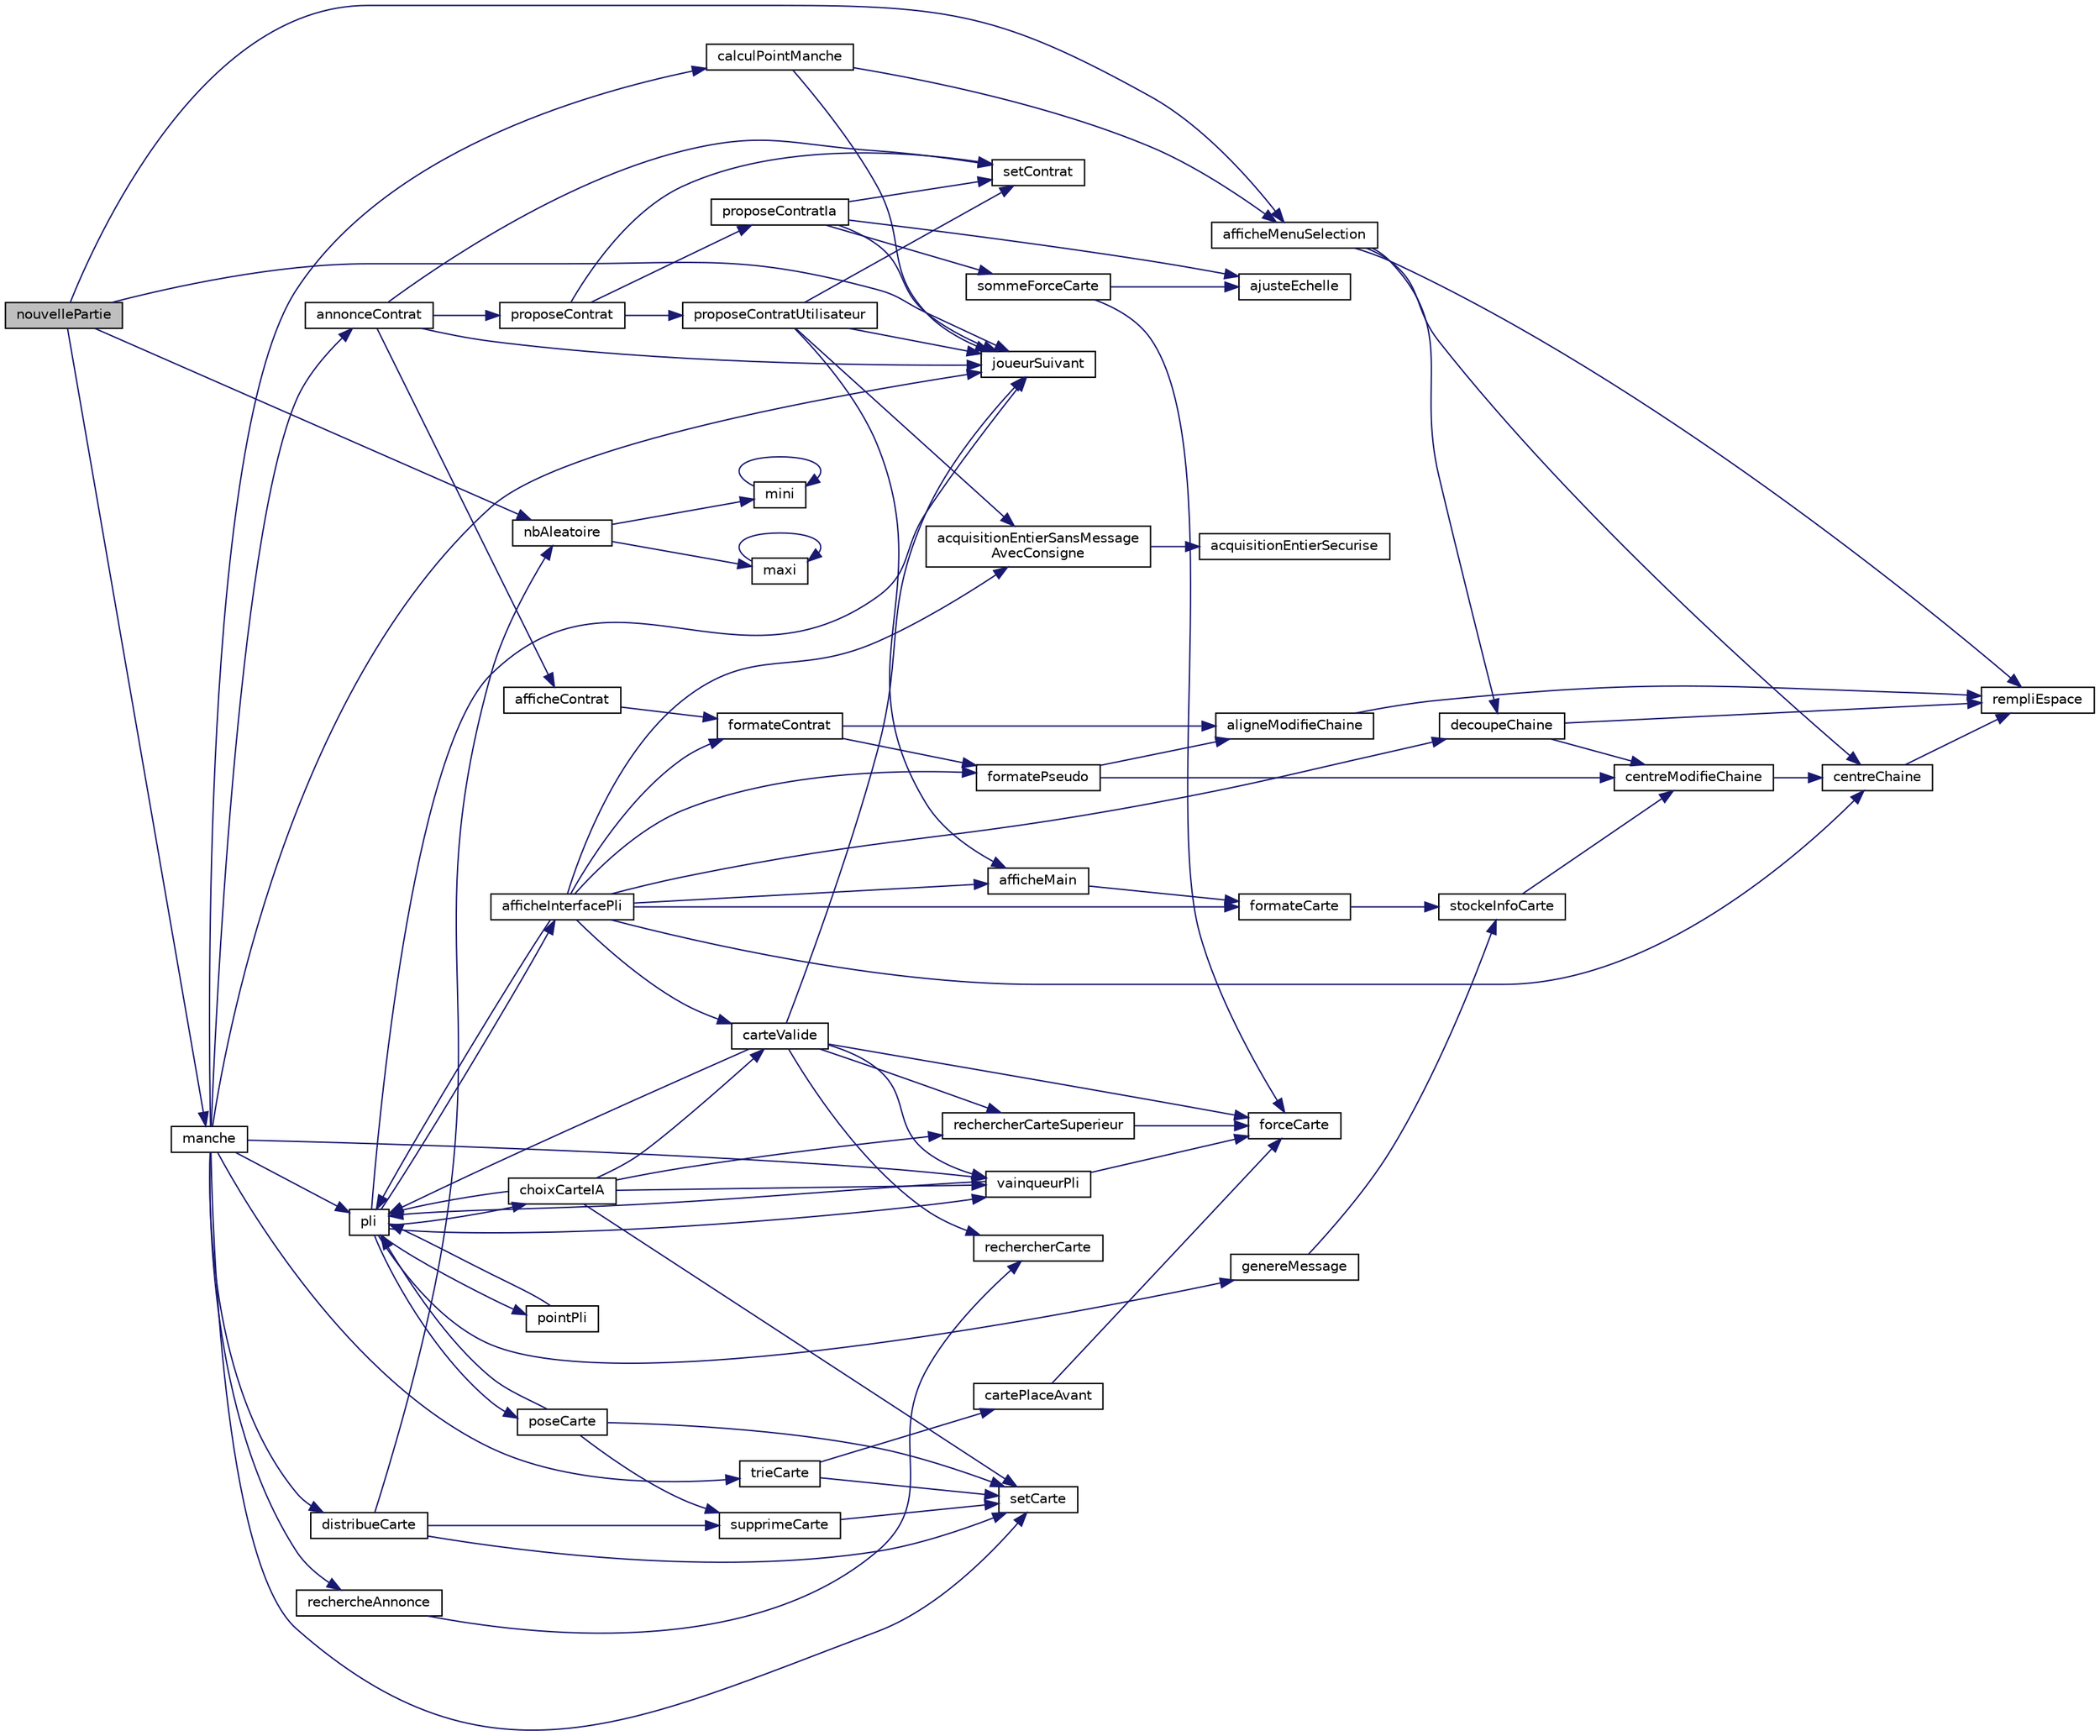 digraph "nouvellePartie"
{
 // LATEX_PDF_SIZE
  edge [fontname="Helvetica",fontsize="10",labelfontname="Helvetica",labelfontsize="10"];
  node [fontname="Helvetica",fontsize="10",shape=record];
  rankdir="LR";
  Node1 [label="nouvellePartie",height=0.2,width=0.4,color="black", fillcolor="grey75", style="filled", fontcolor="black",tooltip="lancement d'une nouvelle partie"];
  Node1 -> Node2 [color="midnightblue",fontsize="10",style="solid"];
  Node2 [label="afficheMenuSelection",height=0.2,width=0.4,color="black", fillcolor="white", style="filled",URL="$affichage_8c.html#a978cd3d8ff9f4afa72856d33ad0dea81",tooltip="affiche dans un cadre plusieurs chaines de carractères avec un certain nombre de lignes sautée entre ..."];
  Node2 -> Node3 [color="midnightblue",fontsize="10",style="solid"];
  Node3 [label="centreChaine",height=0.2,width=0.4,color="black", fillcolor="white", style="filled",URL="$formatage_chaine_8c.html#ae9b1a537c2b31ecd1400d3644bb180af",tooltip="transphorme une chaine de caractère de longeur inconue en une chaine de caratère fixé de tel sorte qu..."];
  Node3 -> Node4 [color="midnightblue",fontsize="10",style="solid"];
  Node4 [label="rempliEspace",height=0.2,width=0.4,color="black", fillcolor="white", style="filled",URL="$formatage_chaine_8c.html#acbb12af7b4e8b15a8d366abae8fe5ca3",tooltip="rempli une chaine de caractère de nbEspace caractère espace ' '"];
  Node2 -> Node5 [color="midnightblue",fontsize="10",style="solid"];
  Node5 [label="decoupeChaine",height=0.2,width=0.4,color="black", fillcolor="white", style="filled",URL="$formatage_chaine_8c.html#ad598bad9520e1d05637504cf2890a947",tooltip="fontion qui permet de découper une chaine de caracère en plusieur chaine de taille fixée en coupant s..."];
  Node5 -> Node6 [color="midnightblue",fontsize="10",style="solid"];
  Node6 [label="centreModifieChaine",height=0.2,width=0.4,color="black", fillcolor="white", style="filled",URL="$formatage_chaine_8c.html#a3a016c722803925f63f13d6218d6d1de",tooltip="transforme une chaine de cararactère en sa vertion centrée"];
  Node6 -> Node3 [color="midnightblue",fontsize="10",style="solid"];
  Node5 -> Node4 [color="midnightblue",fontsize="10",style="solid"];
  Node2 -> Node4 [color="midnightblue",fontsize="10",style="solid"];
  Node1 -> Node7 [color="midnightblue",fontsize="10",style="solid"];
  Node7 [label="joueurSuivant",height=0.2,width=0.4,color="black", fillcolor="white", style="filled",URL="$autre_8c.html#a9028074829d59ddc4481ae51036fc9ef",tooltip="passe au joueur suivant"];
  Node1 -> Node8 [color="midnightblue",fontsize="10",style="solid"];
  Node8 [label="manche",height=0.2,width=0.4,color="black", fillcolor="white", style="filled",URL="$general_8c.html#a82e65877686a049b4bee9160af15c97f",tooltip="lancement d'une manche"];
  Node8 -> Node9 [color="midnightblue",fontsize="10",style="solid"];
  Node9 [label="annonceContrat",height=0.2,width=0.4,color="black", fillcolor="white", style="filled",URL="$general_8c.html#a6eeea9d2fea8b2c504b0051af39f7c80",tooltip="gÃ¨re l'annonce et la surenchÃ¨re des contats par les joueurs"];
  Node9 -> Node10 [color="midnightblue",fontsize="10",style="solid"];
  Node10 [label="afficheContrat",height=0.2,width=0.4,color="black", fillcolor="white", style="filled",URL="$affichage_8c.html#abd791297578af449761083408a1b4462",tooltip="affiche un contrat"];
  Node10 -> Node11 [color="midnightblue",fontsize="10",style="solid"];
  Node11 [label="formateContrat",height=0.2,width=0.4,color="black", fillcolor="white", style="filled",URL="$formatage_chaine_8c.html#a76b00dd8006b0682ba30099e193d4dd0",tooltip="stocke dans des chaine de caractère les info du contrat"];
  Node11 -> Node12 [color="midnightblue",fontsize="10",style="solid"];
  Node12 [label="aligneModifieChaine",height=0.2,width=0.4,color="black", fillcolor="white", style="filled",URL="$formatage_chaine_8c.html#a416dc0656ec712c3624275a4aefb85c6",tooltip="transforme une chaine de cararactère en sa vertion aligné a gauche"];
  Node12 -> Node4 [color="midnightblue",fontsize="10",style="solid"];
  Node11 -> Node13 [color="midnightblue",fontsize="10",style="solid"];
  Node13 [label="formatePseudo",height=0.2,width=0.4,color="black", fillcolor="white", style="filled",URL="$formatage_chaine_8c.html#ae05838b849d6b785d714efebfcd71cf3",tooltip="stocke dans une chaine de caractère le pseudo d'un des joueur"];
  Node13 -> Node12 [color="midnightblue",fontsize="10",style="solid"];
  Node13 -> Node6 [color="midnightblue",fontsize="10",style="solid"];
  Node9 -> Node7 [color="midnightblue",fontsize="10",style="solid"];
  Node9 -> Node14 [color="midnightblue",fontsize="10",style="solid"];
  Node14 [label="proposeContrat",height=0.2,width=0.4,color="black", fillcolor="white", style="filled",URL="$general_8c.html#abde08a751131f9afc15de6fc616348f6",tooltip="proposition d'un contrat par un joueur"];
  Node14 -> Node15 [color="midnightblue",fontsize="10",style="solid"];
  Node15 [label="proposeContratIa",height=0.2,width=0.4,color="black", fillcolor="white", style="filled",URL="$ia_8c.html#ac4ece833f773f242d312062bf3869086",tooltip="proposition par l'ia d'un contrat"];
  Node15 -> Node16 [color="midnightblue",fontsize="10",style="solid"];
  Node16 [label="ajusteEchelle",height=0.2,width=0.4,color="black", fillcolor="white", style="filled",URL="$autre_8c.html#a9072ffa3adcb064e9794208ea50de40b",tooltip="met a l'echelle la valeur d'une variable comprise entre deux bornes pour que la variable de retour so..."];
  Node15 -> Node7 [color="midnightblue",fontsize="10",style="solid"];
  Node15 -> Node17 [color="midnightblue",fontsize="10",style="solid"];
  Node17 [label="setContrat",height=0.2,width=0.4,color="black", fillcolor="white", style="filled",URL="$autre_8c.html#a1613864902e98bd6d49e9d82bedcbe1c",tooltip="définit un contrat"];
  Node15 -> Node18 [color="midnightblue",fontsize="10",style="solid"];
  Node18 [label="sommeForceCarte",height=0.2,width=0.4,color="black", fillcolor="white", style="filled",URL="$gestion_carte_8c.html#a372fd921fb081b8ac3b24fa4eacf1357",tooltip="calucule la somme force des carte dans un tableau"];
  Node18 -> Node16 [color="midnightblue",fontsize="10",style="solid"];
  Node18 -> Node19 [color="midnightblue",fontsize="10",style="solid"];
  Node19 [label="forceCarte",height=0.2,width=0.4,color="black", fillcolor="white", style="filled",URL="$gestion_carte_8c.html#af903ef331292d446d28bdcd7a13ce6d8",tooltip="calcul la force d'une carte, en faisant la probabilitée qu'elle a de gagné contre toutes les autres c..."];
  Node14 -> Node20 [color="midnightblue",fontsize="10",style="solid"];
  Node20 [label="proposeContratUtilisateur",height=0.2,width=0.4,color="black", fillcolor="white", style="filled",URL="$affichage_8c.html#ae37357f1035df2f6d50afb1a1c5a9947",tooltip="gère le choix du contrat par l'utilisateur"];
  Node20 -> Node21 [color="midnightblue",fontsize="10",style="solid"];
  Node21 [label="acquisitionEntierSansMessage\lAvecConsigne",height=0.2,width=0.4,color="black", fillcolor="white", style="filled",URL="$acquisition_8c.html#ad54a41d9f5d23da0cfe75569c1c58fd3",tooltip="accisition d'un entier saisi par l'utilisateur sans message d'erreur entre 2 entiers avec une consign..."];
  Node21 -> Node22 [color="midnightblue",fontsize="10",style="solid"];
  Node22 [label="acquisitionEntierSecurise",height=0.2,width=0.4,color="black", fillcolor="white", style="filled",URL="$acquisition_8c.html#a29f102dc63957f1bd52030075bb9beef",tooltip="fonction qui fait l'acquisition securisée d'un nombre"];
  Node20 -> Node23 [color="midnightblue",fontsize="10",style="solid"];
  Node23 [label="afficheMain",height=0.2,width=0.4,color="black", fillcolor="white", style="filled",URL="$affichage_8c.html#ad4ca97b6626eb7557ec5c8e3ad795f95",tooltip="affiche les carte qu'un joueur a en main"];
  Node23 -> Node24 [color="midnightblue",fontsize="10",style="solid"];
  Node24 [label="formateCarte",height=0.2,width=0.4,color="black", fillcolor="white", style="filled",URL="$formatage_chaine_8c.html#ae97b1deba041f2e607c1acad99704bac",tooltip="formate les chaine de caracère qui affiche la valeur et la couleur des cartes"];
  Node24 -> Node25 [color="midnightblue",fontsize="10",style="solid"];
  Node25 [label="stockeInfoCarte",height=0.2,width=0.4,color="black", fillcolor="white", style="filled",URL="$formatage_chaine_8c.html#ad06c0eb331a3563fa5b53797ee448034",tooltip="met dans une chaine de caractère la valeur et la couleur d'une carte"];
  Node25 -> Node6 [color="midnightblue",fontsize="10",style="solid"];
  Node20 -> Node7 [color="midnightblue",fontsize="10",style="solid"];
  Node20 -> Node17 [color="midnightblue",fontsize="10",style="solid"];
  Node14 -> Node17 [color="midnightblue",fontsize="10",style="solid"];
  Node9 -> Node17 [color="midnightblue",fontsize="10",style="solid"];
  Node8 -> Node26 [color="midnightblue",fontsize="10",style="solid"];
  Node26 [label="calculPointManche",height=0.2,width=0.4,color="black", fillcolor="white", style="filled",URL="$general_8c.html#ae2494afb9457cbcf96753839016abbb6",tooltip="compte les point gagnÃ© par chaque joueur au cour de la manche e fonction du contrat et ajoute ces po..."];
  Node26 -> Node2 [color="midnightblue",fontsize="10",style="solid"];
  Node26 -> Node7 [color="midnightblue",fontsize="10",style="solid"];
  Node8 -> Node27 [color="midnightblue",fontsize="10",style="solid"];
  Node27 [label="distribueCarte",height=0.2,width=0.4,color="black", fillcolor="white", style="filled",URL="$gestion_carte_8c.html#ae1326a1796189845699f614535268322",tooltip="distribue les cartes entre les différent joueur"];
  Node27 -> Node28 [color="midnightblue",fontsize="10",style="solid"];
  Node28 [label="nbAleatoire",height=0.2,width=0.4,color="black", fillcolor="white", style="filled",URL="$autre_8c.html#a1fe3fe4b2fbc888f6af5db69f6cc72f6",tooltip="renvoit in nombre aléatoire entre deux bornes"];
  Node28 -> Node29 [color="midnightblue",fontsize="10",style="solid"];
  Node29 [label="maxi",height=0.2,width=0.4,color="black", fillcolor="white", style="filled",URL="$tableau_8c.html#abb9a32acf6c0aa09923d2ebaeae71c7e",tooltip="trouve la valeur maximum d'un tableau"];
  Node29 -> Node29 [color="midnightblue",fontsize="10",style="solid"];
  Node28 -> Node30 [color="midnightblue",fontsize="10",style="solid"];
  Node30 [label="mini",height=0.2,width=0.4,color="black", fillcolor="white", style="filled",URL="$tableau_8c.html#aabc5dc617777ef63ecbd9748a76d0946",tooltip="trouve la valeur minimum d'un tableau"];
  Node30 -> Node30 [color="midnightblue",fontsize="10",style="solid"];
  Node27 -> Node31 [color="midnightblue",fontsize="10",style="solid"];
  Node31 [label="setCarte",height=0.2,width=0.4,color="black", fillcolor="white", style="filled",URL="$gestion_carte_8c.html#aa6ee6fa9bf13839d948e7df5f4199e0e",tooltip="donne une valeur et une couleur a une carte"];
  Node27 -> Node32 [color="midnightblue",fontsize="10",style="solid"];
  Node32 [label="supprimeCarte",height=0.2,width=0.4,color="black", fillcolor="white", style="filled",URL="$gestion_carte_8c.html#a77b2ed8ac4298678feea52baa2e9cf0e",tooltip="supprime une carte d'un tableau et réduit la taille de ce tableu par le bas"];
  Node32 -> Node31 [color="midnightblue",fontsize="10",style="solid"];
  Node8 -> Node7 [color="midnightblue",fontsize="10",style="solid"];
  Node8 -> Node33 [color="midnightblue",fontsize="10",style="solid"];
  Node33 [label="pli",height=0.2,width=0.4,color="black", fillcolor="white", style="filled",URL="$general_8c.html#a09dedac7ae460c4fd07ebcc4af44568f",tooltip="fonction qui gÃ¨re un pli"];
  Node33 -> Node34 [color="midnightblue",fontsize="10",style="solid"];
  Node34 [label="afficheInterfacePli",height=0.2,width=0.4,color="black", fillcolor="white", style="filled",URL="$affichage_8c.html#a773118ff3accfbd267688f5e91f26ed7",tooltip="affiche l'interface de jeu durant un pli"];
  Node34 -> Node21 [color="midnightblue",fontsize="10",style="solid"];
  Node34 -> Node23 [color="midnightblue",fontsize="10",style="solid"];
  Node34 -> Node35 [color="midnightblue",fontsize="10",style="solid"];
  Node35 [label="carteValide",height=0.2,width=0.4,color="black", fillcolor="white", style="filled",URL="$gestion_carte_8c.html#a860c9426634ed327bf5ed8344ee582e3",tooltip="ddétermine si une carte peut etre posé par un joueur"];
  Node35 -> Node19 [color="midnightblue",fontsize="10",style="solid"];
  Node35 -> Node7 [color="midnightblue",fontsize="10",style="solid"];
  Node35 -> Node33 [color="midnightblue",fontsize="10",style="solid"];
  Node35 -> Node36 [color="midnightblue",fontsize="10",style="solid"];
  Node36 [label="rechercherCarte",height=0.2,width=0.4,color="black", fillcolor="white", style="filled",URL="$gestion_carte_8c.html#ac56fc1f7ac0fcff4617638f73704540e",tooltip="cherche dans un tableau de carte si il y a une certaine couleur ou une certaine valeur ou les deux"];
  Node35 -> Node37 [color="midnightblue",fontsize="10",style="solid"];
  Node37 [label="rechercherCarteSuperieur",height=0.2,width=0.4,color="black", fillcolor="white", style="filled",URL="$gestion_carte_8c.html#a03e9f6983a9e26fc546d1301ec3cf5ea",tooltip="cherche dans un tableau de carte si il y a une carte d'une force suppérieur a carteCherche"];
  Node37 -> Node19 [color="midnightblue",fontsize="10",style="solid"];
  Node35 -> Node38 [color="midnightblue",fontsize="10",style="solid"];
  Node38 [label="vainqueurPli",height=0.2,width=0.4,color="black", fillcolor="white", style="filled",URL="$gestion_carte_8c.html#aa27d92d54128016ef6bf0faee2de1eaa",tooltip="donne le vainquer d'un pli"];
  Node38 -> Node19 [color="midnightblue",fontsize="10",style="solid"];
  Node38 -> Node33 [color="midnightblue",fontsize="10",style="solid"];
  Node34 -> Node3 [color="midnightblue",fontsize="10",style="solid"];
  Node34 -> Node5 [color="midnightblue",fontsize="10",style="solid"];
  Node34 -> Node24 [color="midnightblue",fontsize="10",style="solid"];
  Node34 -> Node11 [color="midnightblue",fontsize="10",style="solid"];
  Node34 -> Node13 [color="midnightblue",fontsize="10",style="solid"];
  Node34 -> Node33 [color="midnightblue",fontsize="10",style="solid"];
  Node33 -> Node39 [color="midnightblue",fontsize="10",style="solid"];
  Node39 [label="choixCarteIA",height=0.2,width=0.4,color="black", fillcolor="white", style="filled",URL="$ia_8c.html#a10983e601bfd34bbbefac689ef4c4b53",tooltip="proposition de la pose d'une carte par l'IA"];
  Node39 -> Node35 [color="midnightblue",fontsize="10",style="solid"];
  Node39 -> Node33 [color="midnightblue",fontsize="10",style="solid"];
  Node39 -> Node37 [color="midnightblue",fontsize="10",style="solid"];
  Node39 -> Node31 [color="midnightblue",fontsize="10",style="solid"];
  Node39 -> Node38 [color="midnightblue",fontsize="10",style="solid"];
  Node33 -> Node40 [color="midnightblue",fontsize="10",style="solid"];
  Node40 [label="genereMessage",height=0.2,width=0.4,color="black", fillcolor="white", style="filled",URL="$formatage_chaine_8c.html#a0a9bbb51e5f916ca5bef2365312e23be",tooltip="génere un message et l'enregistre dans une chaine de caractère"];
  Node40 -> Node25 [color="midnightblue",fontsize="10",style="solid"];
  Node33 -> Node7 [color="midnightblue",fontsize="10",style="solid"];
  Node33 -> Node41 [color="midnightblue",fontsize="10",style="solid"];
  Node41 [label="pointPli",height=0.2,width=0.4,color="black", fillcolor="white", style="filled",URL="$autre_8c.html#a4fab4a48512193a409dc541bb38a999c",tooltip="compte le nombre de points d'un pli"];
  Node41 -> Node33 [color="midnightblue",fontsize="10",style="solid"];
  Node33 -> Node42 [color="midnightblue",fontsize="10",style="solid"];
  Node42 [label="poseCarte",height=0.2,width=0.4,color="black", fillcolor="white", style="filled",URL="$general_8c.html#a6c7b2721ebd2ba9c2cdd0d452f8cbe3f",tooltip="fonction qui verifie la validitÃ© d'une carte est la pose"];
  Node42 -> Node33 [color="midnightblue",fontsize="10",style="solid"];
  Node42 -> Node31 [color="midnightblue",fontsize="10",style="solid"];
  Node42 -> Node32 [color="midnightblue",fontsize="10",style="solid"];
  Node33 -> Node38 [color="midnightblue",fontsize="10",style="solid"];
  Node8 -> Node43 [color="midnightblue",fontsize="10",style="solid"];
  Node43 [label="rechercheAnnonce",height=0.2,width=0.4,color="black", fillcolor="white", style="filled",URL="$gestion_carte_8c.html#a60713486558430d396e98d6090e6db23",tooltip="rechere dans un tableau de cartes qui correspond a la main d'un joureur si il peut faire des anonc,..."];
  Node43 -> Node36 [color="midnightblue",fontsize="10",style="solid"];
  Node8 -> Node31 [color="midnightblue",fontsize="10",style="solid"];
  Node8 -> Node44 [color="midnightblue",fontsize="10",style="solid"];
  Node44 [label="trieCarte",height=0.2,width=0.4,color="black", fillcolor="white", style="filled",URL="$gestion_carte_8c.html#a1ae8efe125a9388197c70d15f8b08c3a",tooltip="trie un tableau de cartes"];
  Node44 -> Node45 [color="midnightblue",fontsize="10",style="solid"];
  Node45 [label="cartePlaceAvant",height=0.2,width=0.4,color="black", fillcolor="white", style="filled",URL="$gestion_carte_8c.html#ad5f137155414b037892fcefbb4659c38",tooltip="permet de savoir si une carte doit etre placée avant lors du trie des cartes"];
  Node45 -> Node19 [color="midnightblue",fontsize="10",style="solid"];
  Node44 -> Node31 [color="midnightblue",fontsize="10",style="solid"];
  Node8 -> Node38 [color="midnightblue",fontsize="10",style="solid"];
  Node1 -> Node28 [color="midnightblue",fontsize="10",style="solid"];
}
